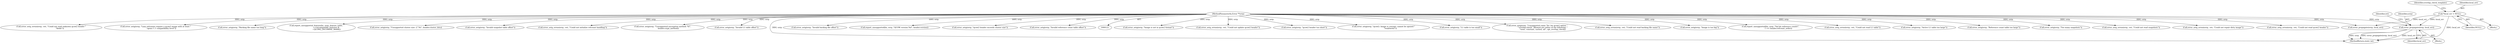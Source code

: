 digraph "0_qemu_6a83f8b5bec6f59e56cc49bd49e4c3f8f805d56f_0@pointer" {
"1001053" [label="(Call,error_propagate(errp, local_err))"];
"1000125" [label="(MethodParameterIn,Error **errp)"];
"1000142" [label="(Call,*local_err = NULL)"];
"1000246" [label="(Call,error_setg(errp, \"Image is not in qcow2 format\"))"];
"1001183" [label="(Call,error_setg_errno(errp, -ret, \"Could not update qcow2 header\"))"];
"1000403" [label="(Call,error_setg(errp, \"qcow2 header too short\"))"];
"1000589" [label="(Call,error_setg(errp, \"qcow2: Image is corrupt; cannot be opened \"\n                       \"read/write\"))"];
"1001054" [label="(Identifier,errp)"];
"1000867" [label="(Call,error_setg(errp, \"L1 table is too small\"))"];
"1001055" [label="(Identifier,local_err)"];
"1001359" [label="(Call,error_setg(errp, \"Unsupported value '%s' for qcow2 option \"\n                   \"'overlap-check'. Allowed are either of the following: \"\n                   \"none, constant, cached, all\", opt_overlap_check))"];
"1000150" [label="(Identifier,overlap_check_template)"];
"1001112" [label="(Call,error_setg_errno(errp, -ret, \"Could not read backing file name\"))"];
"1000845" [label="(Call,error_setg(errp, \"Image is too big\"))"];
"1000604" [label="(Call,report_unsupported(bs, errp, \"%d bit reference counts\",\n                           1 << header.refcount_order))"];
"1000946" [label="(Call,error_setg_errno(errp, -ret, \"Could not read L1 table\"))"];
"1000142" [label="(Call,*local_err = NULL)"];
"1000813" [label="(Call,error_setg(errp, \"Active L1 table too large\"))"];
"1000741" [label="(Call,error_setg(errp, \"Reference count table too large\"))"];
"1000777" [label="(Call,error_setg(errp, \"Too many snapshots\"))"];
"1001148" [label="(Call,error_setg_errno(errp, -ret, \"Could not read snapshots\"))"];
"1001228" [label="(Call,error_setg_errno(errp, -ret, \"Could not repair dirty image\"))"];
"1001251" [label="(Call,error_propagate(errp, local_err))"];
"1000125" [label="(MethodParameterIn,Error **errp)"];
"1000168" [label="(Call,error_setg_errno(errp, -ret, \"Could not read qcow2 header\"))"];
"1000473" [label="(Call,error_setg_errno(errp, -ret, \"Could not read unknown qcow2 header \"\n                             \"fields\"))"];
"1001414" [label="(Call,error_setg(errp, \"Lazy refcounts require a qcow2 image with at least \"\n                   \"qemu 1.1 compatibility level\"))"];
"1000143" [label="(Identifier,local_err)"];
"1001086" [label="(Call,error_setg(errp, \"Backing file name too long\"))"];
"1001052" [label="(Block,)"];
"1000556" [label="(Call,report_unsupported_feature(bs, errp, feature_table,\n                                   s->incompatible_features &\n                                   ~QCOW2_INCOMPAT_MASK))"];
"1000299" [label="(Call,error_setg(errp, \"Unsupported cluster size: 2^%i\", header.cluster_bits))"];
"1000802" [label="(Call,error_setg(errp, \"Invalid snapshot table offset\"))"];
"1001026" [label="(Call,error_setg_errno(errp, -ret, \"Could not initialize refcount handling\"))"];
"1001057" [label="(Identifier,ret)"];
"1000632" [label="(Call,error_setg(errp, \"Unsupported encryption method: %i\",\n                   header.crypt_method))"];
"1000892" [label="(Call,error_setg(errp, \"Invalid L1 table offset\"))"];
"1001053" [label="(Call,error_propagate(errp, local_err))"];
"1001483" [label="(MethodReturn,static int)"];
"1000126" [label="(Block,)"];
"1000488" [label="(Call,error_setg(errp, \"Invalid backing file offset\"))"];
"1000267" [label="(Call,report_unsupported(bs, errp, \"QCOW version %d\", header.version))"];
"1000144" [label="(Identifier,NULL)"];
"1000420" [label="(Call,error_setg(errp, \"qcow2 header exceeds cluster size\"))"];
"1000766" [label="(Call,error_setg(errp, \"Invalid reference count table offset\"))"];
"1001053" -> "1001052"  [label="AST: "];
"1001053" -> "1001055"  [label="CFG: "];
"1001054" -> "1001053"  [label="AST: "];
"1001055" -> "1001053"  [label="AST: "];
"1001057" -> "1001053"  [label="CFG: "];
"1001053" -> "1001483"  [label="DDG: local_err"];
"1001053" -> "1001483"  [label="DDG: errp"];
"1001053" -> "1001483"  [label="DDG: error_propagate(errp, local_err)"];
"1000125" -> "1001053"  [label="DDG: errp"];
"1000142" -> "1001053"  [label="DDG: local_err"];
"1000125" -> "1000121"  [label="AST: "];
"1000125" -> "1001483"  [label="DDG: errp"];
"1000125" -> "1000168"  [label="DDG: errp"];
"1000125" -> "1000246"  [label="DDG: errp"];
"1000125" -> "1000267"  [label="DDG: errp"];
"1000125" -> "1000299"  [label="DDG: errp"];
"1000125" -> "1000403"  [label="DDG: errp"];
"1000125" -> "1000420"  [label="DDG: errp"];
"1000125" -> "1000473"  [label="DDG: errp"];
"1000125" -> "1000488"  [label="DDG: errp"];
"1000125" -> "1000556"  [label="DDG: errp"];
"1000125" -> "1000589"  [label="DDG: errp"];
"1000125" -> "1000604"  [label="DDG: errp"];
"1000125" -> "1000632"  [label="DDG: errp"];
"1000125" -> "1000741"  [label="DDG: errp"];
"1000125" -> "1000766"  [label="DDG: errp"];
"1000125" -> "1000777"  [label="DDG: errp"];
"1000125" -> "1000802"  [label="DDG: errp"];
"1000125" -> "1000813"  [label="DDG: errp"];
"1000125" -> "1000845"  [label="DDG: errp"];
"1000125" -> "1000867"  [label="DDG: errp"];
"1000125" -> "1000892"  [label="DDG: errp"];
"1000125" -> "1000946"  [label="DDG: errp"];
"1000125" -> "1001026"  [label="DDG: errp"];
"1000125" -> "1001086"  [label="DDG: errp"];
"1000125" -> "1001112"  [label="DDG: errp"];
"1000125" -> "1001148"  [label="DDG: errp"];
"1000125" -> "1001183"  [label="DDG: errp"];
"1000125" -> "1001228"  [label="DDG: errp"];
"1000125" -> "1001251"  [label="DDG: errp"];
"1000125" -> "1001359"  [label="DDG: errp"];
"1000125" -> "1001414"  [label="DDG: errp"];
"1000142" -> "1000126"  [label="AST: "];
"1000142" -> "1000144"  [label="CFG: "];
"1000143" -> "1000142"  [label="AST: "];
"1000144" -> "1000142"  [label="AST: "];
"1000150" -> "1000142"  [label="CFG: "];
"1000142" -> "1001483"  [label="DDG: local_err"];
"1000142" -> "1001251"  [label="DDG: local_err"];
}
